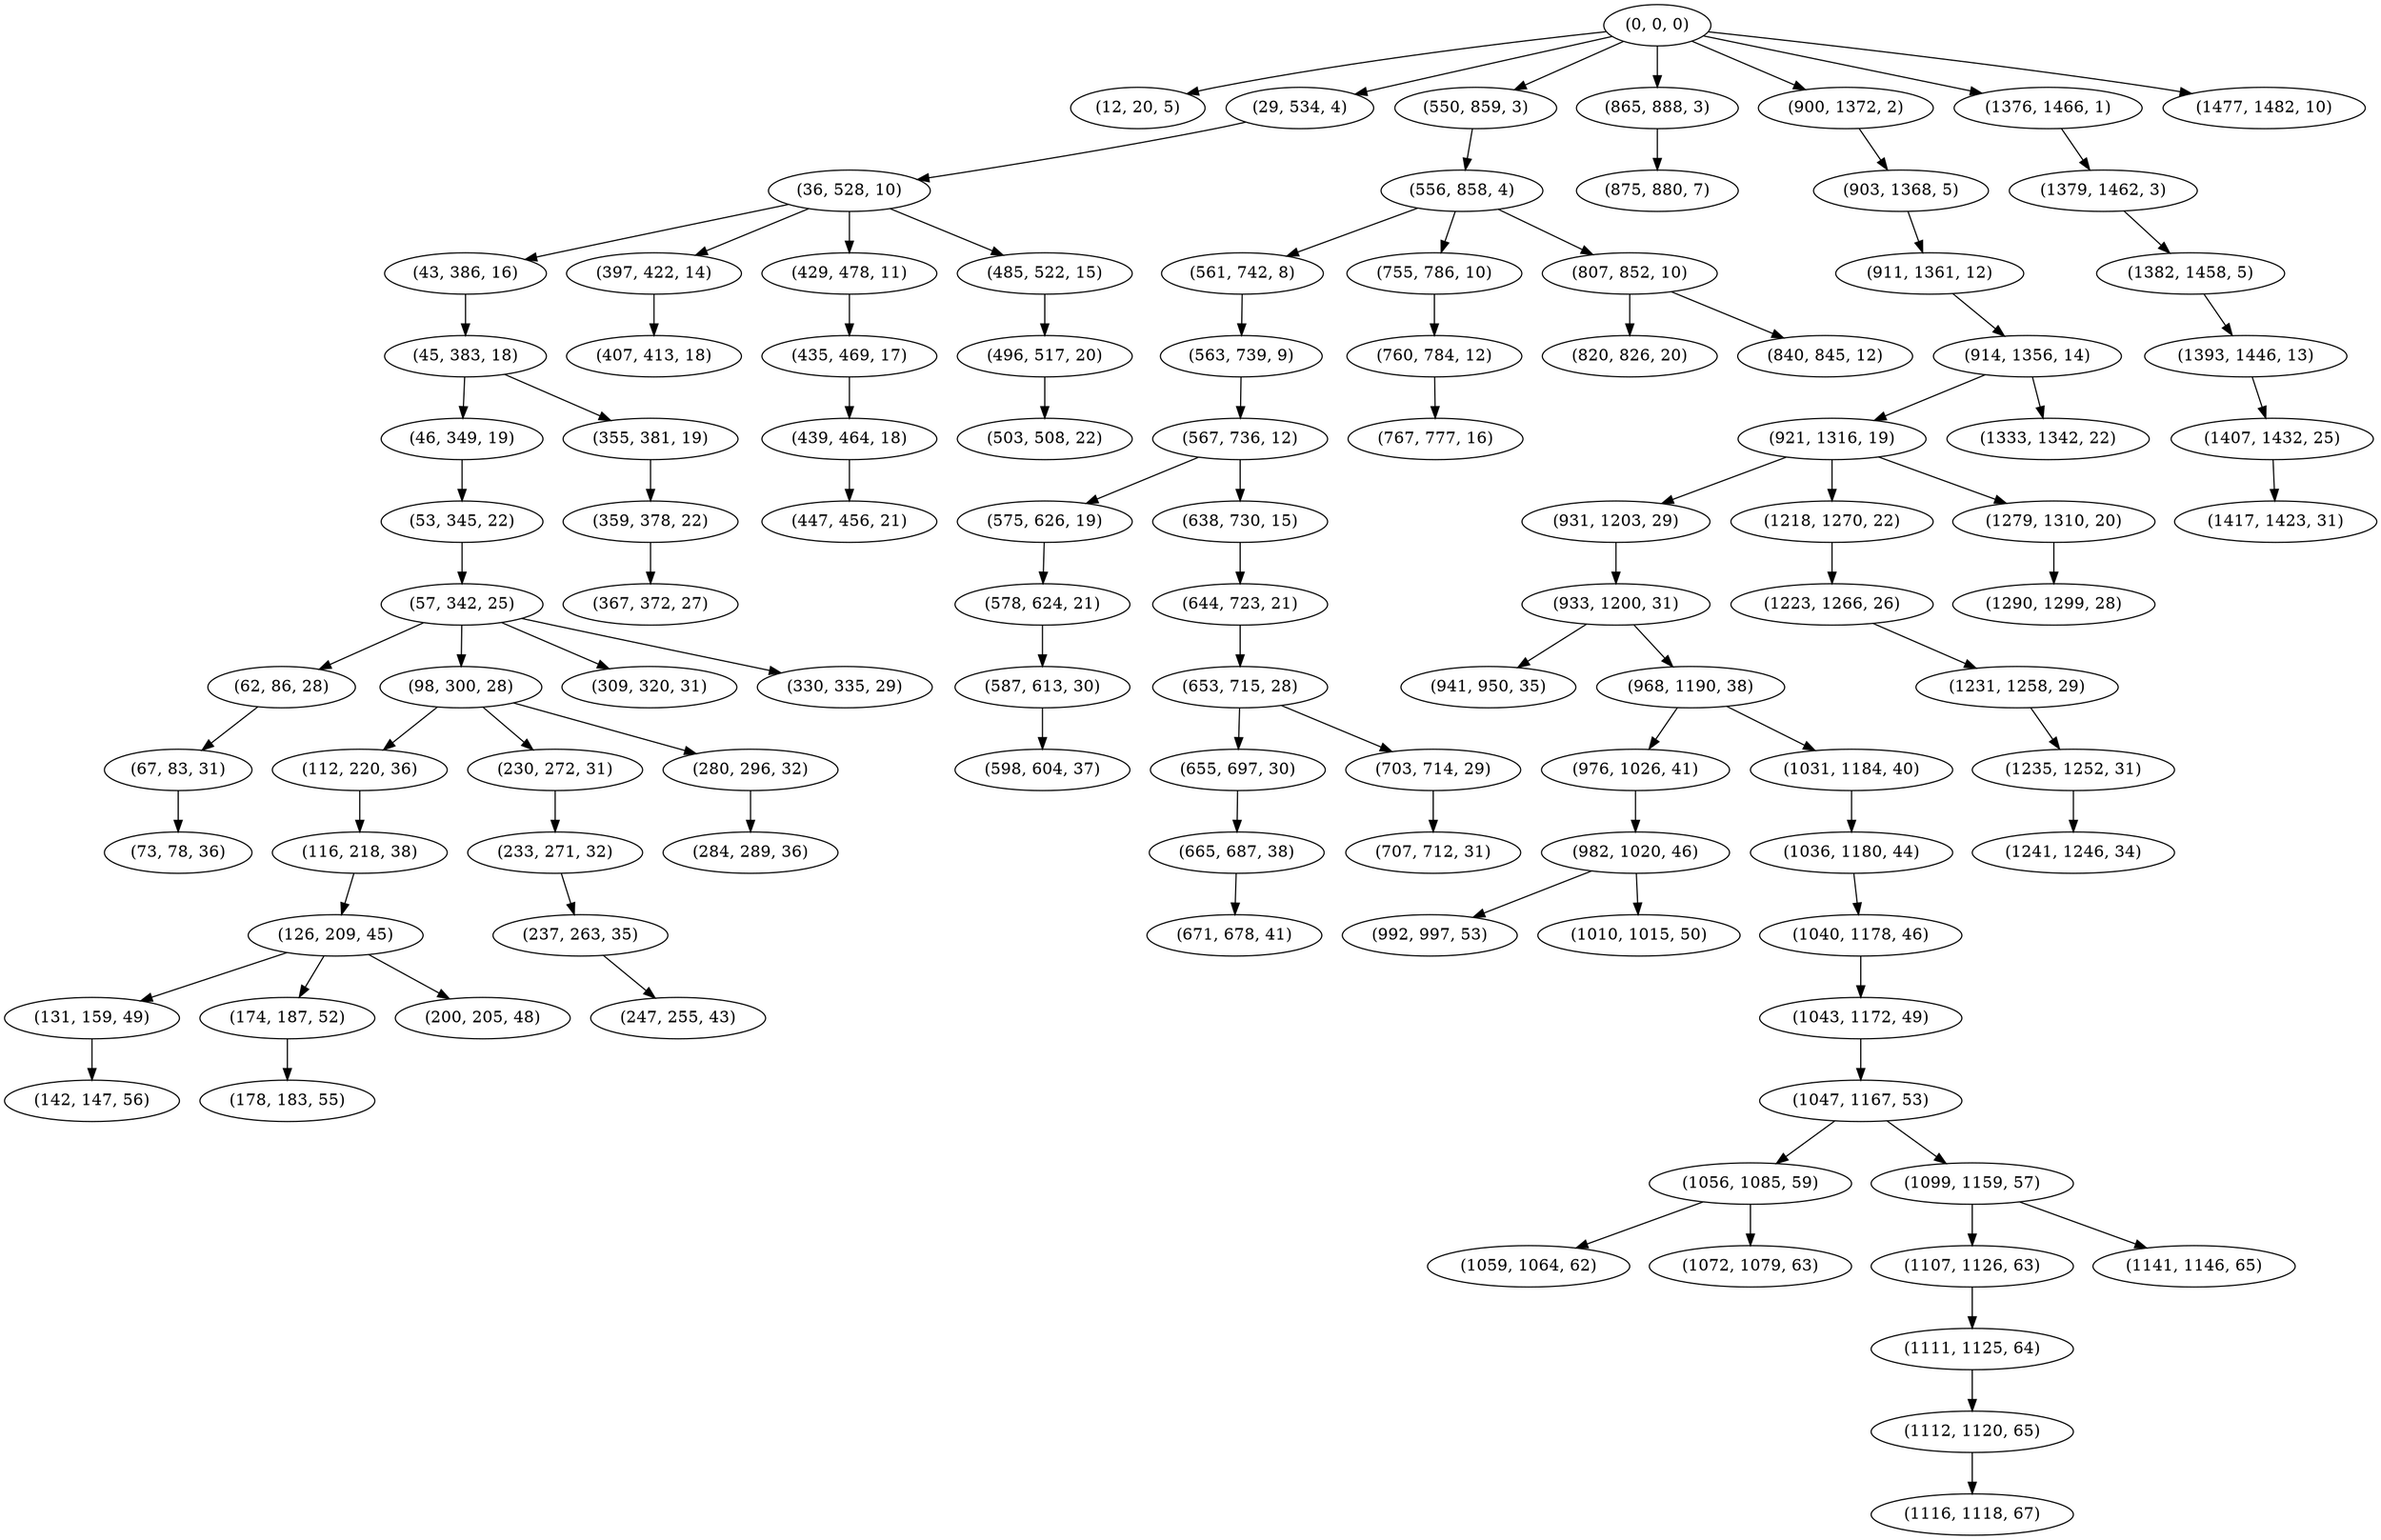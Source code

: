 digraph tree {
    "(0, 0, 0)";
    "(12, 20, 5)";
    "(29, 534, 4)";
    "(36, 528, 10)";
    "(43, 386, 16)";
    "(45, 383, 18)";
    "(46, 349, 19)";
    "(53, 345, 22)";
    "(57, 342, 25)";
    "(62, 86, 28)";
    "(67, 83, 31)";
    "(73, 78, 36)";
    "(98, 300, 28)";
    "(112, 220, 36)";
    "(116, 218, 38)";
    "(126, 209, 45)";
    "(131, 159, 49)";
    "(142, 147, 56)";
    "(174, 187, 52)";
    "(178, 183, 55)";
    "(200, 205, 48)";
    "(230, 272, 31)";
    "(233, 271, 32)";
    "(237, 263, 35)";
    "(247, 255, 43)";
    "(280, 296, 32)";
    "(284, 289, 36)";
    "(309, 320, 31)";
    "(330, 335, 29)";
    "(355, 381, 19)";
    "(359, 378, 22)";
    "(367, 372, 27)";
    "(397, 422, 14)";
    "(407, 413, 18)";
    "(429, 478, 11)";
    "(435, 469, 17)";
    "(439, 464, 18)";
    "(447, 456, 21)";
    "(485, 522, 15)";
    "(496, 517, 20)";
    "(503, 508, 22)";
    "(550, 859, 3)";
    "(556, 858, 4)";
    "(561, 742, 8)";
    "(563, 739, 9)";
    "(567, 736, 12)";
    "(575, 626, 19)";
    "(578, 624, 21)";
    "(587, 613, 30)";
    "(598, 604, 37)";
    "(638, 730, 15)";
    "(644, 723, 21)";
    "(653, 715, 28)";
    "(655, 697, 30)";
    "(665, 687, 38)";
    "(671, 678, 41)";
    "(703, 714, 29)";
    "(707, 712, 31)";
    "(755, 786, 10)";
    "(760, 784, 12)";
    "(767, 777, 16)";
    "(807, 852, 10)";
    "(820, 826, 20)";
    "(840, 845, 12)";
    "(865, 888, 3)";
    "(875, 880, 7)";
    "(900, 1372, 2)";
    "(903, 1368, 5)";
    "(911, 1361, 12)";
    "(914, 1356, 14)";
    "(921, 1316, 19)";
    "(931, 1203, 29)";
    "(933, 1200, 31)";
    "(941, 950, 35)";
    "(968, 1190, 38)";
    "(976, 1026, 41)";
    "(982, 1020, 46)";
    "(992, 997, 53)";
    "(1010, 1015, 50)";
    "(1031, 1184, 40)";
    "(1036, 1180, 44)";
    "(1040, 1178, 46)";
    "(1043, 1172, 49)";
    "(1047, 1167, 53)";
    "(1056, 1085, 59)";
    "(1059, 1064, 62)";
    "(1072, 1079, 63)";
    "(1099, 1159, 57)";
    "(1107, 1126, 63)";
    "(1111, 1125, 64)";
    "(1112, 1120, 65)";
    "(1116, 1118, 67)";
    "(1141, 1146, 65)";
    "(1218, 1270, 22)";
    "(1223, 1266, 26)";
    "(1231, 1258, 29)";
    "(1235, 1252, 31)";
    "(1241, 1246, 34)";
    "(1279, 1310, 20)";
    "(1290, 1299, 28)";
    "(1333, 1342, 22)";
    "(1376, 1466, 1)";
    "(1379, 1462, 3)";
    "(1382, 1458, 5)";
    "(1393, 1446, 13)";
    "(1407, 1432, 25)";
    "(1417, 1423, 31)";
    "(1477, 1482, 10)";
    "(0, 0, 0)" -> "(12, 20, 5)";
    "(0, 0, 0)" -> "(29, 534, 4)";
    "(0, 0, 0)" -> "(550, 859, 3)";
    "(0, 0, 0)" -> "(865, 888, 3)";
    "(0, 0, 0)" -> "(900, 1372, 2)";
    "(0, 0, 0)" -> "(1376, 1466, 1)";
    "(0, 0, 0)" -> "(1477, 1482, 10)";
    "(29, 534, 4)" -> "(36, 528, 10)";
    "(36, 528, 10)" -> "(43, 386, 16)";
    "(36, 528, 10)" -> "(397, 422, 14)";
    "(36, 528, 10)" -> "(429, 478, 11)";
    "(36, 528, 10)" -> "(485, 522, 15)";
    "(43, 386, 16)" -> "(45, 383, 18)";
    "(45, 383, 18)" -> "(46, 349, 19)";
    "(45, 383, 18)" -> "(355, 381, 19)";
    "(46, 349, 19)" -> "(53, 345, 22)";
    "(53, 345, 22)" -> "(57, 342, 25)";
    "(57, 342, 25)" -> "(62, 86, 28)";
    "(57, 342, 25)" -> "(98, 300, 28)";
    "(57, 342, 25)" -> "(309, 320, 31)";
    "(57, 342, 25)" -> "(330, 335, 29)";
    "(62, 86, 28)" -> "(67, 83, 31)";
    "(67, 83, 31)" -> "(73, 78, 36)";
    "(98, 300, 28)" -> "(112, 220, 36)";
    "(98, 300, 28)" -> "(230, 272, 31)";
    "(98, 300, 28)" -> "(280, 296, 32)";
    "(112, 220, 36)" -> "(116, 218, 38)";
    "(116, 218, 38)" -> "(126, 209, 45)";
    "(126, 209, 45)" -> "(131, 159, 49)";
    "(126, 209, 45)" -> "(174, 187, 52)";
    "(126, 209, 45)" -> "(200, 205, 48)";
    "(131, 159, 49)" -> "(142, 147, 56)";
    "(174, 187, 52)" -> "(178, 183, 55)";
    "(230, 272, 31)" -> "(233, 271, 32)";
    "(233, 271, 32)" -> "(237, 263, 35)";
    "(237, 263, 35)" -> "(247, 255, 43)";
    "(280, 296, 32)" -> "(284, 289, 36)";
    "(355, 381, 19)" -> "(359, 378, 22)";
    "(359, 378, 22)" -> "(367, 372, 27)";
    "(397, 422, 14)" -> "(407, 413, 18)";
    "(429, 478, 11)" -> "(435, 469, 17)";
    "(435, 469, 17)" -> "(439, 464, 18)";
    "(439, 464, 18)" -> "(447, 456, 21)";
    "(485, 522, 15)" -> "(496, 517, 20)";
    "(496, 517, 20)" -> "(503, 508, 22)";
    "(550, 859, 3)" -> "(556, 858, 4)";
    "(556, 858, 4)" -> "(561, 742, 8)";
    "(556, 858, 4)" -> "(755, 786, 10)";
    "(556, 858, 4)" -> "(807, 852, 10)";
    "(561, 742, 8)" -> "(563, 739, 9)";
    "(563, 739, 9)" -> "(567, 736, 12)";
    "(567, 736, 12)" -> "(575, 626, 19)";
    "(567, 736, 12)" -> "(638, 730, 15)";
    "(575, 626, 19)" -> "(578, 624, 21)";
    "(578, 624, 21)" -> "(587, 613, 30)";
    "(587, 613, 30)" -> "(598, 604, 37)";
    "(638, 730, 15)" -> "(644, 723, 21)";
    "(644, 723, 21)" -> "(653, 715, 28)";
    "(653, 715, 28)" -> "(655, 697, 30)";
    "(653, 715, 28)" -> "(703, 714, 29)";
    "(655, 697, 30)" -> "(665, 687, 38)";
    "(665, 687, 38)" -> "(671, 678, 41)";
    "(703, 714, 29)" -> "(707, 712, 31)";
    "(755, 786, 10)" -> "(760, 784, 12)";
    "(760, 784, 12)" -> "(767, 777, 16)";
    "(807, 852, 10)" -> "(820, 826, 20)";
    "(807, 852, 10)" -> "(840, 845, 12)";
    "(865, 888, 3)" -> "(875, 880, 7)";
    "(900, 1372, 2)" -> "(903, 1368, 5)";
    "(903, 1368, 5)" -> "(911, 1361, 12)";
    "(911, 1361, 12)" -> "(914, 1356, 14)";
    "(914, 1356, 14)" -> "(921, 1316, 19)";
    "(914, 1356, 14)" -> "(1333, 1342, 22)";
    "(921, 1316, 19)" -> "(931, 1203, 29)";
    "(921, 1316, 19)" -> "(1218, 1270, 22)";
    "(921, 1316, 19)" -> "(1279, 1310, 20)";
    "(931, 1203, 29)" -> "(933, 1200, 31)";
    "(933, 1200, 31)" -> "(941, 950, 35)";
    "(933, 1200, 31)" -> "(968, 1190, 38)";
    "(968, 1190, 38)" -> "(976, 1026, 41)";
    "(968, 1190, 38)" -> "(1031, 1184, 40)";
    "(976, 1026, 41)" -> "(982, 1020, 46)";
    "(982, 1020, 46)" -> "(992, 997, 53)";
    "(982, 1020, 46)" -> "(1010, 1015, 50)";
    "(1031, 1184, 40)" -> "(1036, 1180, 44)";
    "(1036, 1180, 44)" -> "(1040, 1178, 46)";
    "(1040, 1178, 46)" -> "(1043, 1172, 49)";
    "(1043, 1172, 49)" -> "(1047, 1167, 53)";
    "(1047, 1167, 53)" -> "(1056, 1085, 59)";
    "(1047, 1167, 53)" -> "(1099, 1159, 57)";
    "(1056, 1085, 59)" -> "(1059, 1064, 62)";
    "(1056, 1085, 59)" -> "(1072, 1079, 63)";
    "(1099, 1159, 57)" -> "(1107, 1126, 63)";
    "(1099, 1159, 57)" -> "(1141, 1146, 65)";
    "(1107, 1126, 63)" -> "(1111, 1125, 64)";
    "(1111, 1125, 64)" -> "(1112, 1120, 65)";
    "(1112, 1120, 65)" -> "(1116, 1118, 67)";
    "(1218, 1270, 22)" -> "(1223, 1266, 26)";
    "(1223, 1266, 26)" -> "(1231, 1258, 29)";
    "(1231, 1258, 29)" -> "(1235, 1252, 31)";
    "(1235, 1252, 31)" -> "(1241, 1246, 34)";
    "(1279, 1310, 20)" -> "(1290, 1299, 28)";
    "(1376, 1466, 1)" -> "(1379, 1462, 3)";
    "(1379, 1462, 3)" -> "(1382, 1458, 5)";
    "(1382, 1458, 5)" -> "(1393, 1446, 13)";
    "(1393, 1446, 13)" -> "(1407, 1432, 25)";
    "(1407, 1432, 25)" -> "(1417, 1423, 31)";
}
